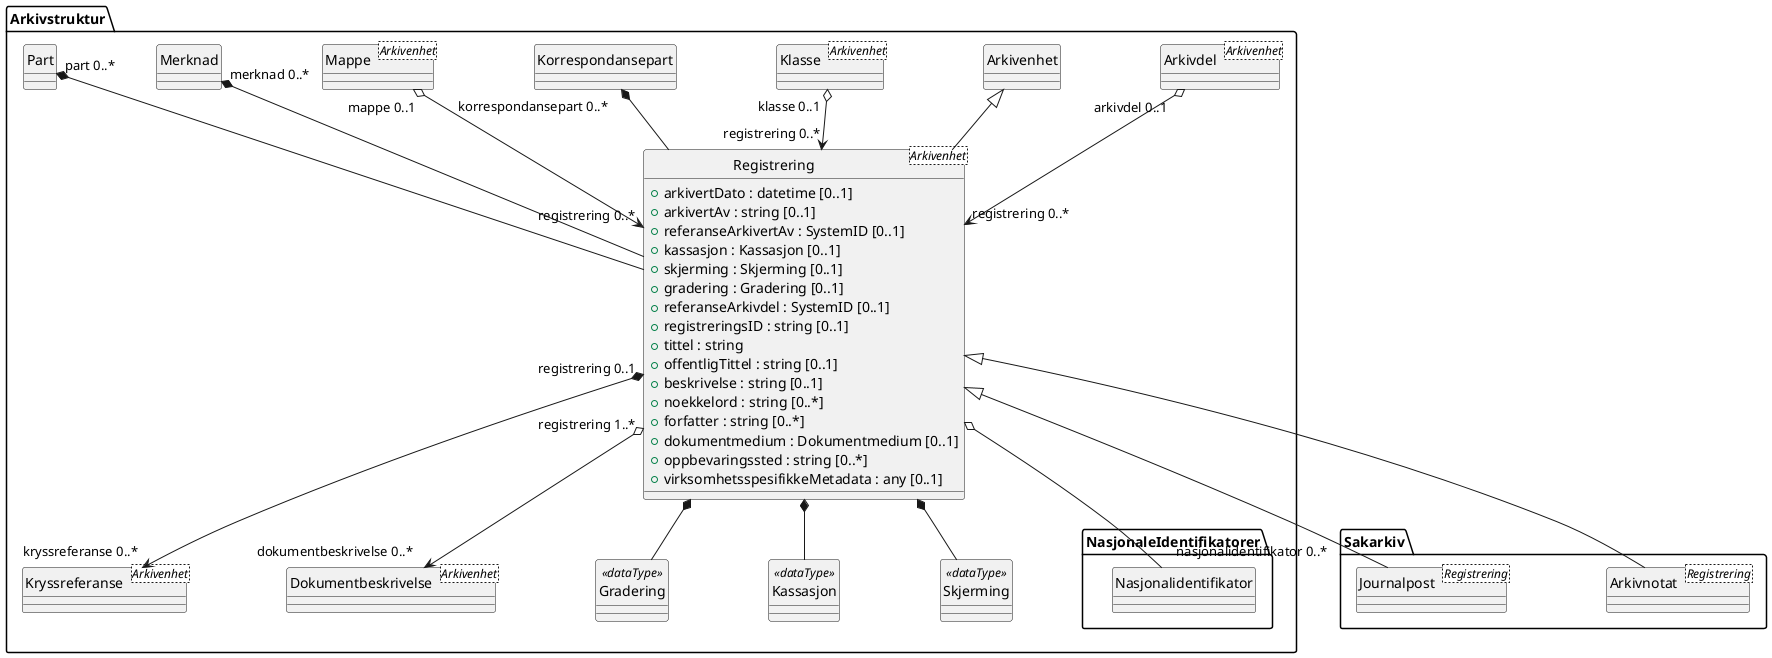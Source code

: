 @startuml
skinparam nodesep 100
hide circle
class Arkivstruktur.Registrering <Arkivenhet> {
  +arkivertDato : datetime [0..1]
  +arkivertAv : string [0..1]
  +referanseArkivertAv : SystemID [0..1]
  +kassasjon : Kassasjon [0..1]
  +skjerming : Skjerming [0..1]
  +gradering : Gradering [0..1]
  +referanseArkivdel : SystemID [0..1]
  +registreringsID : string [0..1]
  +tittel : string
  +offentligTittel : string [0..1]
  +beskrivelse : string [0..1]
  +noekkelord : string [0..*]
  +forfatter : string [0..*]
  +dokumentmedium : Dokumentmedium [0..1]
  +oppbevaringssted : string [0..*]
  +virksomhetsspesifikkeMetadata : any [0..1]
}
class Arkivstruktur.Arkivdel <Arkivenhet> {
}
Arkivstruktur.Arkivdel "arkivdel 0..1" o--> "registrering 0..*" Arkivstruktur.Registrering
class Arkivstruktur.Arkivenhet {
}
Arkivstruktur.Arkivenhet <|-- Arkivstruktur.Registrering
class Arkivstruktur.Klasse <Arkivenhet> {
}
Arkivstruktur.Klasse "klasse 0..1" o--> "registrering 0..*" Arkivstruktur.Registrering
class Arkivstruktur.Korrespondansepart {
}
Arkivstruktur.Korrespondansepart "korrespondansepart 0..*" *-- Arkivstruktur.Registrering
class Arkivstruktur.Mappe <Arkivenhet> {
}
Arkivstruktur.Mappe "mappe 0..1" o--> "registrering 0..*" Arkivstruktur.Registrering
class Arkivstruktur.Merknad {
}
Arkivstruktur.Merknad "merknad 0..*" *-- Arkivstruktur.Registrering
class Arkivstruktur.Part {
}
Arkivstruktur.Part "part 0..*" *-- Arkivstruktur.Registrering
class Arkivstruktur.Kryssreferanse <Arkivenhet> {
}
Arkivstruktur.Registrering "registrering 0..1" *--> "kryssreferanse 0..*" Arkivstruktur.Kryssreferanse
class Arkivstruktur.Dokumentbeskrivelse <Arkivenhet> {
}
Arkivstruktur.Registrering "registrering 1..*" o--> "dokumentbeskrivelse 0..*" Arkivstruktur.Dokumentbeskrivelse
class Arkivstruktur.Gradering <<dataType>> {
}
Arkivstruktur.Registrering *-- Arkivstruktur.Gradering
class Arkivstruktur.Kassasjon <<dataType>> {
}
Arkivstruktur.Registrering *-- Arkivstruktur.Kassasjon
class Arkivstruktur.Skjerming <<dataType>> {
}
Arkivstruktur.Registrering *-- Arkivstruktur.Skjerming
class Sakarkiv.Arkivnotat <Registrering> {
}
Arkivstruktur.Registrering <|-- Sakarkiv.Arkivnotat
class Sakarkiv.Journalpost <Registrering> {
}
Arkivstruktur.Registrering <|-- Sakarkiv.Journalpost
class Arkivstruktur.NasjonaleIdentifikatorer.Nasjonalidentifikator {
}
Arkivstruktur.Registrering o-- "nasjonalidentifikator 0..*" Arkivstruktur.NasjonaleIdentifikatorer.Nasjonalidentifikator
@enduml
